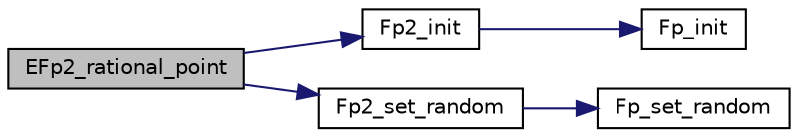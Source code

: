 digraph "EFp2_rational_point"
{
  edge [fontname="Helvetica",fontsize="10",labelfontname="Helvetica",labelfontsize="10"];
  node [fontname="Helvetica",fontsize="10",shape=record];
  rankdir="LR";
  Node53 [label="EFp2_rational_point",height=0.2,width=0.4,color="black", fillcolor="grey75", style="filled", fontcolor="black"];
  Node53 -> Node54 [color="midnightblue",fontsize="10",style="solid",fontname="Helvetica"];
  Node54 [label="Fp2_init",height=0.2,width=0.4,color="black", fillcolor="white", style="filled",URL="$bn__fp2_8h.html#a3e3f039eb9b9874e5a4cc30d37f6546c"];
  Node54 -> Node55 [color="midnightblue",fontsize="10",style="solid",fontname="Helvetica"];
  Node55 [label="Fp_init",height=0.2,width=0.4,color="black", fillcolor="white", style="filled",URL="$bn__fp_8h.html#af102c589736284034064b7c2283000cb"];
  Node53 -> Node56 [color="midnightblue",fontsize="10",style="solid",fontname="Helvetica"];
  Node56 [label="Fp2_set_random",height=0.2,width=0.4,color="black", fillcolor="white", style="filled",URL="$bn__fp2_8h.html#aa28cc0d80ee207d27a7b3deb2c2f5c7b"];
  Node56 -> Node57 [color="midnightblue",fontsize="10",style="solid",fontname="Helvetica"];
  Node57 [label="Fp_set_random",height=0.2,width=0.4,color="black", fillcolor="white", style="filled",URL="$bn__fp_8h.html#afd32945f05593f2832d301c043b2b437"];
}
